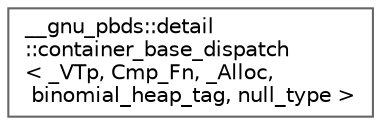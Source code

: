 digraph "Graphical Class Hierarchy"
{
 // LATEX_PDF_SIZE
  bgcolor="transparent";
  edge [fontname=Helvetica,fontsize=10,labelfontname=Helvetica,labelfontsize=10];
  node [fontname=Helvetica,fontsize=10,shape=box,height=0.2,width=0.4];
  rankdir="LR";
  Node0 [id="Node000000",label="__gnu_pbds::detail\l::container_base_dispatch\l\< _VTp, Cmp_Fn, _Alloc,\l binomial_heap_tag, null_type \>",height=0.2,width=0.4,color="grey40", fillcolor="white", style="filled",URL="$struct____gnu__pbds_1_1detail_1_1container__base__dispatch_3_01___v_tp_00_01_cmp___fn_00_01___al19c216fe3a86010e73492807b4354cfa.html",tooltip="Specialization for binomial_heap."];
}
